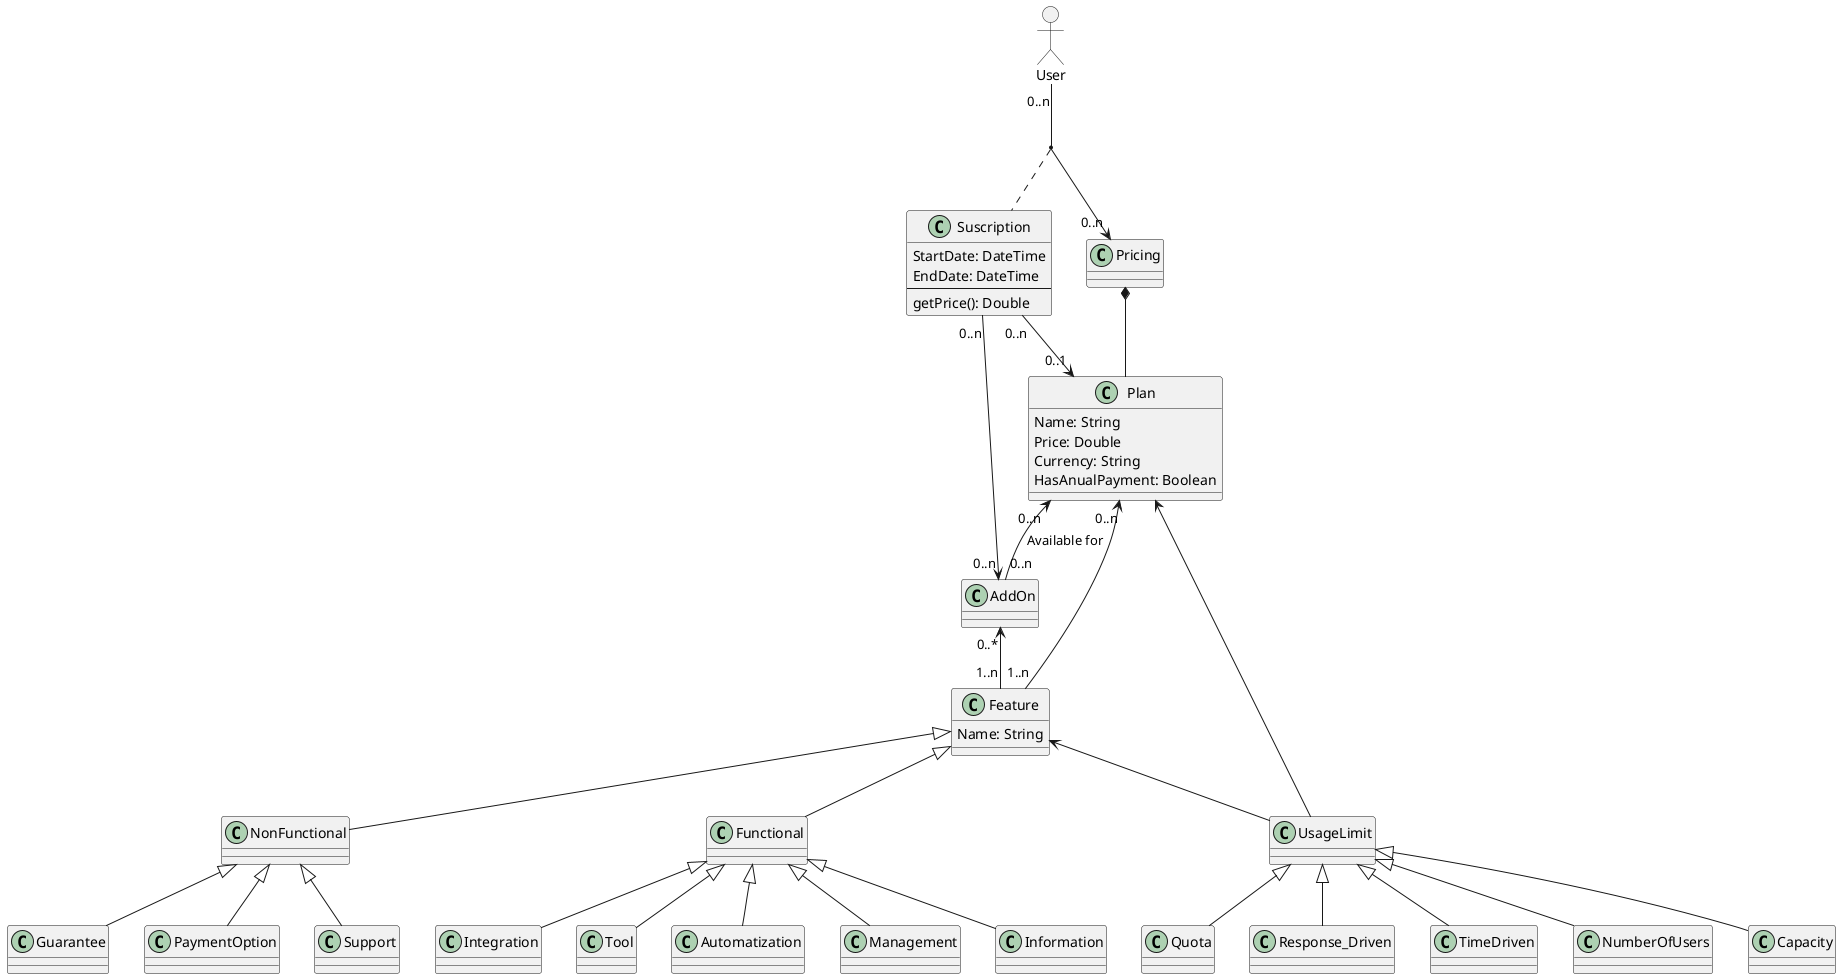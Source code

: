 @startuml 7-25_10_2023

mix_actor User

User "0..n"-->"0..n"Pricing
(User, Pricing) .. Suscription

Pricing *-- Plan 

Suscription "0..n"-->"0..1"Plan
Suscription "0..n"-->"0..n"AddOn

Plan "0..n"<--"1..n" Feature 
AddOn "0..*"<--"1..n" Feature

Plan "0..n"<--"0..n" AddOn : Available for

Feature <|-- Functional
Feature <|-- NonFunctional

Functional <|-- Information
Functional <|-- Integration
Functional <|-- Tool
Functional <|-- Automatization
Functional <|-- Management

NonFunctional <|-- Guarantee
NonFunctional <|-- PaymentOption
NonFunctional <|-- Support

Feature <-- UsageLimit
Plan <-- UsageLimit

UsageLimit <|-- Capacity
UsageLimit <|-- Quota
UsageLimit <|-- Response_Driven
UsageLimit <|-- TimeDriven
UsageLimit <|-- NumberOfUsers

class Plan{
Name: String
Price: Double
Currency: String
HasAnualPayment: Boolean
}

class Feature{
Name: String
}

class Suscription{
StartDate: DateTime
EndDate: DateTime
--
getPrice(): Double
}

@enduml